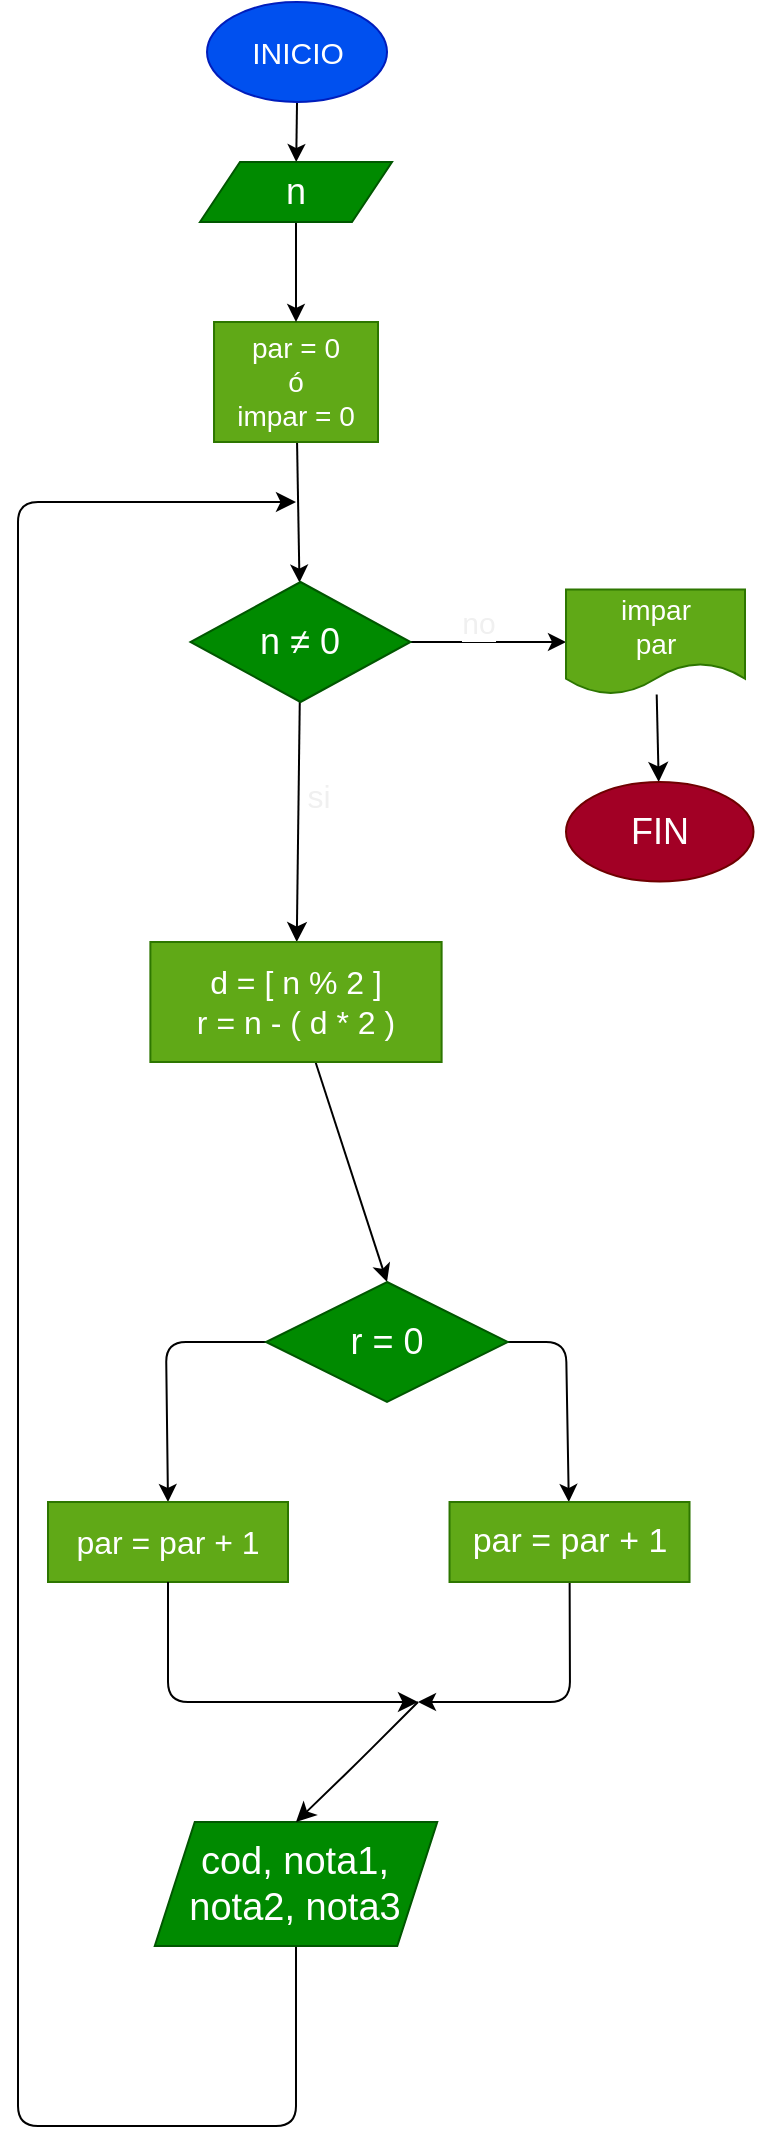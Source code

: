 <mxfile>
    <diagram id="gm_6m0ny45tDofKOPVJv" name="Página-1">
        <mxGraphModel dx="807" dy="513" grid="1" gridSize="10" guides="1" tooltips="1" connect="1" arrows="1" fold="1" page="1" pageScale="1" pageWidth="827" pageHeight="1169" math="0" shadow="0">
            <root>
                <mxCell id="0"/>
                <mxCell id="1" parent="0"/>
                <mxCell id="27" value="" style="edgeStyle=none;html=1;" edge="1" parent="1" source="3" target="26">
                    <mxGeometry relative="1" as="geometry"/>
                </mxCell>
                <mxCell id="3" value="&lt;font style=&quot;font-size: 15px&quot;&gt;INICIO&lt;/font&gt;" style="ellipse;whiteSpace=wrap;html=1;fillColor=#0050ef;fontColor=#ffffff;strokeColor=#001DBC;" vertex="1" parent="1">
                    <mxGeometry x="234.51" width="90" height="50" as="geometry"/>
                </mxCell>
                <mxCell id="29" value="" style="edgeStyle=none;html=1;" edge="1" parent="1" source="5" target="10">
                    <mxGeometry relative="1" as="geometry"/>
                </mxCell>
                <mxCell id="5" value="&lt;font style=&quot;font-size: 14px&quot;&gt;par = 0 &lt;br&gt;ó&lt;br&gt;impar = 0&lt;/font&gt;" style="whiteSpace=wrap;html=1;fillColor=#60a917;fontColor=#ffffff;strokeColor=#2D7600;" vertex="1" parent="1">
                    <mxGeometry x="238.01" y="160" width="81.99" height="60" as="geometry"/>
                </mxCell>
                <mxCell id="8" value="si" style="edgeStyle=none;html=1;fontColor=#F0F0F0;endSize=7;fontSize=16;" edge="1" parent="1" source="10" target="15">
                    <mxGeometry x="-0.213" y="10" relative="1" as="geometry">
                        <mxPoint as="offset"/>
                    </mxGeometry>
                </mxCell>
                <mxCell id="9" value="no" style="edgeStyle=none;html=1;exitX=1;exitY=0.5;exitDx=0;exitDy=0;entryX=0;entryY=0.5;entryDx=0;entryDy=0;fontColor=#F0F0F0;strokeWidth=1;targetPerimeterSpacing=6;strokeColor=default;fontSize=15;" edge="1" parent="1" source="10" target="12">
                    <mxGeometry x="-0.132" y="10" relative="1" as="geometry">
                        <mxPoint as="offset"/>
                    </mxGeometry>
                </mxCell>
                <mxCell id="10" value="&lt;font style=&quot;font-size: 18px&quot;&gt;n&amp;nbsp;&lt;span style=&quot;font-family: &amp;#34;arial&amp;#34; , sans-serif ; text-align: left&quot;&gt;≠ 0&lt;/span&gt;&lt;/font&gt;" style="rhombus;whiteSpace=wrap;html=1;fillColor=#008a00;fontColor=#ffffff;strokeColor=#005700;" vertex="1" parent="1">
                    <mxGeometry x="226.26" y="290" width="110" height="60" as="geometry"/>
                </mxCell>
                <mxCell id="11" value="" style="edgeStyle=none;html=1;fontColor=#F0F0F0;endSize=7;" edge="1" parent="1" source="12" target="13">
                    <mxGeometry relative="1" as="geometry"/>
                </mxCell>
                <mxCell id="12" value="&lt;font style=&quot;font-size: 14px&quot;&gt;impar&lt;br&gt;par&lt;/font&gt;" style="shape=document;whiteSpace=wrap;html=1;boundedLbl=1;fillColor=#60a917;fontColor=#ffffff;strokeColor=#2D7600;" vertex="1" parent="1">
                    <mxGeometry x="414" y="293.75" width="89.5" height="52.5" as="geometry"/>
                </mxCell>
                <mxCell id="13" value="&lt;font style=&quot;font-size: 18px&quot;&gt;FIN&lt;/font&gt;" style="ellipse;whiteSpace=wrap;html=1;fillColor=#a20025;strokeColor=#6F0000;fontColor=#ffffff;" vertex="1" parent="1">
                    <mxGeometry x="414" y="390" width="93.75" height="49.75" as="geometry"/>
                </mxCell>
                <mxCell id="30" value="" style="edgeStyle=none;html=1;fontSize=14;entryX=0.5;entryY=0;entryDx=0;entryDy=0;" edge="1" parent="1" source="15" target="20">
                    <mxGeometry relative="1" as="geometry"/>
                </mxCell>
                <mxCell id="15" value="&lt;font style=&quot;font-size: 16px&quot;&gt;d = [ n % 2 ]&lt;br&gt;r = n - ( d * 2 )&lt;/font&gt;" style="whiteSpace=wrap;html=1;fillColor=#60a917;strokeColor=#2D7600;fontColor=#ffffff;" vertex="1" parent="1">
                    <mxGeometry x="206.19" y="470" width="145.62" height="60" as="geometry"/>
                </mxCell>
                <mxCell id="32" value="" style="edgeStyle=none;html=1;fontSize=14;exitX=0;exitY=0.5;exitDx=0;exitDy=0;entryX=0.5;entryY=0;entryDx=0;entryDy=0;" edge="1" parent="1" source="20" target="31">
                    <mxGeometry relative="1" as="geometry">
                        <Array as="points">
                            <mxPoint x="214" y="670"/>
                        </Array>
                    </mxGeometry>
                </mxCell>
                <mxCell id="34" value="" style="edgeStyle=none;html=1;fontSize=14;exitX=1;exitY=0.5;exitDx=0;exitDy=0;" edge="1" parent="1" source="20" target="33">
                    <mxGeometry relative="1" as="geometry">
                        <Array as="points">
                            <mxPoint x="414" y="670"/>
                        </Array>
                    </mxGeometry>
                </mxCell>
                <mxCell id="20" value="&lt;font style=&quot;font-size: 18px&quot;&gt;r = 0&lt;/font&gt;" style="rhombus;whiteSpace=wrap;html=1;fillColor=#008a00;fontColor=#ffffff;strokeColor=#005700;" vertex="1" parent="1">
                    <mxGeometry x="264" y="640" width="121" height="60" as="geometry"/>
                </mxCell>
                <mxCell id="21" value="" style="edgeStyle=none;html=1;fontColor=#F0F0F0;endSize=7;exitX=0.5;exitY=1;exitDx=0;exitDy=0;" edge="1" parent="1" source="22">
                    <mxGeometry relative="1" as="geometry">
                        <mxPoint x="170" y="902" as="sourcePoint"/>
                        <mxPoint x="279" y="250" as="targetPoint"/>
                        <Array as="points">
                            <mxPoint x="279" y="1062"/>
                            <mxPoint x="140" y="1062"/>
                            <mxPoint x="140" y="762"/>
                            <mxPoint x="140" y="612"/>
                            <mxPoint x="140" y="250"/>
                        </Array>
                    </mxGeometry>
                </mxCell>
                <mxCell id="22" value="&lt;font style=&quot;font-size: 19px&quot;&gt;cod, nota1,&lt;br&gt;nota2, nota3&lt;/font&gt;" style="shape=parallelogram;perimeter=parallelogramPerimeter;whiteSpace=wrap;html=1;fixedSize=1;fillColor=#008a00;fontColor=#ffffff;strokeColor=#005700;" vertex="1" parent="1">
                    <mxGeometry x="208.38" y="910" width="141.25" height="62" as="geometry"/>
                </mxCell>
                <mxCell id="23" value="" style="edgeStyle=none;html=1;fontColor=#F0F0F0;endSize=7;entryX=0.5;entryY=0;entryDx=0;entryDy=0;" edge="1" parent="1" target="22">
                    <mxGeometry relative="1" as="geometry">
                        <mxPoint x="340" y="850" as="sourcePoint"/>
                        <mxPoint x="274.224" y="918.067" as="targetPoint"/>
                        <Array as="points">
                            <mxPoint x="310" y="880"/>
                        </Array>
                    </mxGeometry>
                </mxCell>
                <mxCell id="28" value="" style="edgeStyle=none;html=1;" edge="1" parent="1" source="26" target="5">
                    <mxGeometry relative="1" as="geometry"/>
                </mxCell>
                <mxCell id="26" value="&lt;font style=&quot;font-size: 18px&quot;&gt;n&lt;/font&gt;" style="shape=parallelogram;perimeter=parallelogramPerimeter;whiteSpace=wrap;html=1;fixedSize=1;fillColor=#008a00;fontColor=#ffffff;strokeColor=#005700;" vertex="1" parent="1">
                    <mxGeometry x="231" y="80" width="96" height="30" as="geometry"/>
                </mxCell>
                <mxCell id="31" value="&lt;font style=&quot;font-size: 16px&quot;&gt;par = par + 1&lt;/font&gt;" style="whiteSpace=wrap;html=1;fillColor=#60a917;fontColor=#ffffff;strokeColor=#2D7600;" vertex="1" parent="1">
                    <mxGeometry x="155" y="750" width="120" height="40" as="geometry"/>
                </mxCell>
                <mxCell id="37" value="" style="edgeStyle=none;html=1;fontSize=14;" edge="1" parent="1" source="33">
                    <mxGeometry relative="1" as="geometry">
                        <mxPoint x="340" y="850" as="targetPoint"/>
                        <Array as="points">
                            <mxPoint x="416" y="850"/>
                        </Array>
                    </mxGeometry>
                </mxCell>
                <mxCell id="33" value="&lt;font style=&quot;font-size: 17px&quot;&gt;par = par + 1&lt;/font&gt;" style="whiteSpace=wrap;html=1;fillColor=#60a917;fontColor=#ffffff;strokeColor=#2D7600;" vertex="1" parent="1">
                    <mxGeometry x="355.76" y="750" width="120" height="40" as="geometry"/>
                </mxCell>
                <mxCell id="35" value="" style="edgeStyle=none;html=1;fontColor=#F0F0F0;endSize=7;exitX=0.5;exitY=1;exitDx=0;exitDy=0;" edge="1" parent="1" source="31">
                    <mxGeometry relative="1" as="geometry">
                        <mxPoint x="356" y="860" as="sourcePoint"/>
                        <mxPoint x="340" y="850" as="targetPoint"/>
                        <Array as="points">
                            <mxPoint x="215" y="850"/>
                        </Array>
                    </mxGeometry>
                </mxCell>
            </root>
        </mxGraphModel>
    </diagram>
</mxfile>